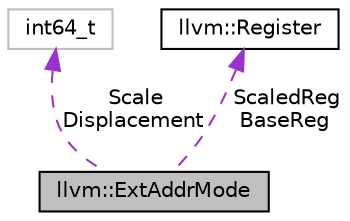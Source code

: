 digraph "llvm::ExtAddrMode"
{
 // LATEX_PDF_SIZE
  bgcolor="transparent";
  edge [fontname="Helvetica",fontsize="10",labelfontname="Helvetica",labelfontsize="10"];
  node [fontname="Helvetica",fontsize="10",shape=record];
  Node1 [label="llvm::ExtAddrMode",height=0.2,width=0.4,color="black", fillcolor="grey75", style="filled", fontcolor="black",tooltip="Used to describe addressing mode similar to ExtAddrMode in CodeGenPrepare."];
  Node2 -> Node1 [dir="back",color="darkorchid3",fontsize="10",style="dashed",label=" Scale\nDisplacement" ,fontname="Helvetica"];
  Node2 [label="int64_t",height=0.2,width=0.4,color="grey75",tooltip=" "];
  Node3 -> Node1 [dir="back",color="darkorchid3",fontsize="10",style="dashed",label=" ScaledReg\nBaseReg" ,fontname="Helvetica"];
  Node3 [label="llvm::Register",height=0.2,width=0.4,color="black",URL="$classllvm_1_1Register.html",tooltip="Wrapper class representing virtual and physical registers."];
}
